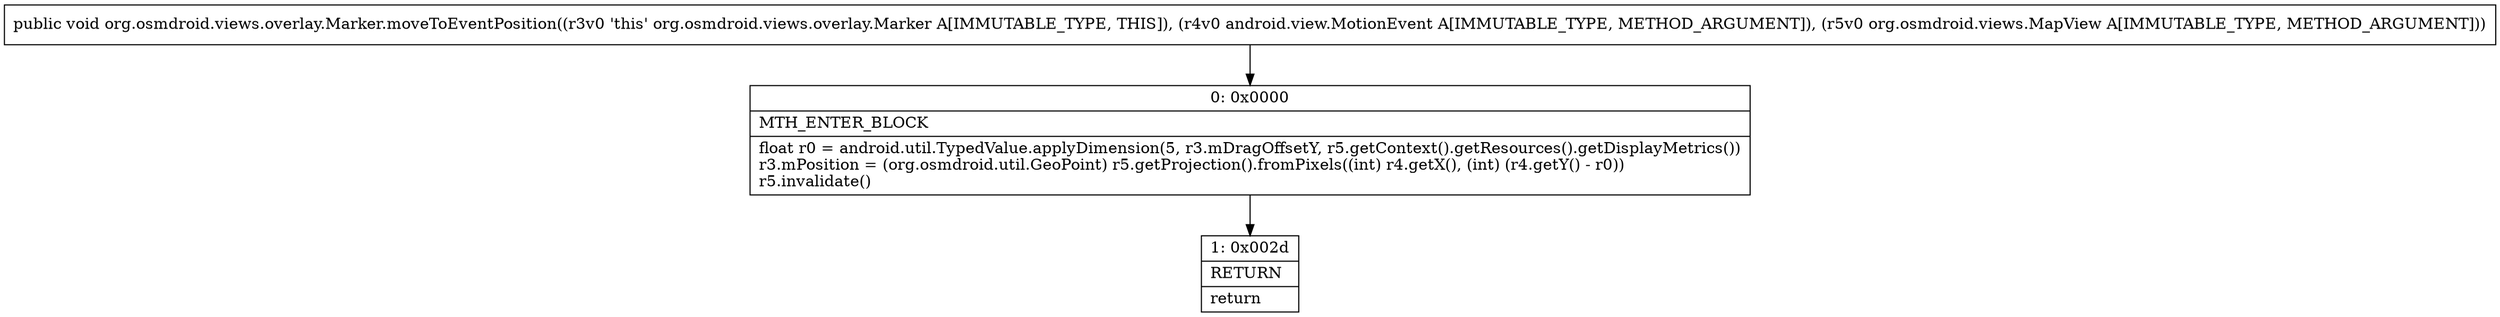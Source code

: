 digraph "CFG fororg.osmdroid.views.overlay.Marker.moveToEventPosition(Landroid\/view\/MotionEvent;Lorg\/osmdroid\/views\/MapView;)V" {
Node_0 [shape=record,label="{0\:\ 0x0000|MTH_ENTER_BLOCK\l|float r0 = android.util.TypedValue.applyDimension(5, r3.mDragOffsetY, r5.getContext().getResources().getDisplayMetrics())\lr3.mPosition = (org.osmdroid.util.GeoPoint) r5.getProjection().fromPixels((int) r4.getX(), (int) (r4.getY() \- r0))\lr5.invalidate()\l}"];
Node_1 [shape=record,label="{1\:\ 0x002d|RETURN\l|return\l}"];
MethodNode[shape=record,label="{public void org.osmdroid.views.overlay.Marker.moveToEventPosition((r3v0 'this' org.osmdroid.views.overlay.Marker A[IMMUTABLE_TYPE, THIS]), (r4v0 android.view.MotionEvent A[IMMUTABLE_TYPE, METHOD_ARGUMENT]), (r5v0 org.osmdroid.views.MapView A[IMMUTABLE_TYPE, METHOD_ARGUMENT])) }"];
MethodNode -> Node_0;
Node_0 -> Node_1;
}


